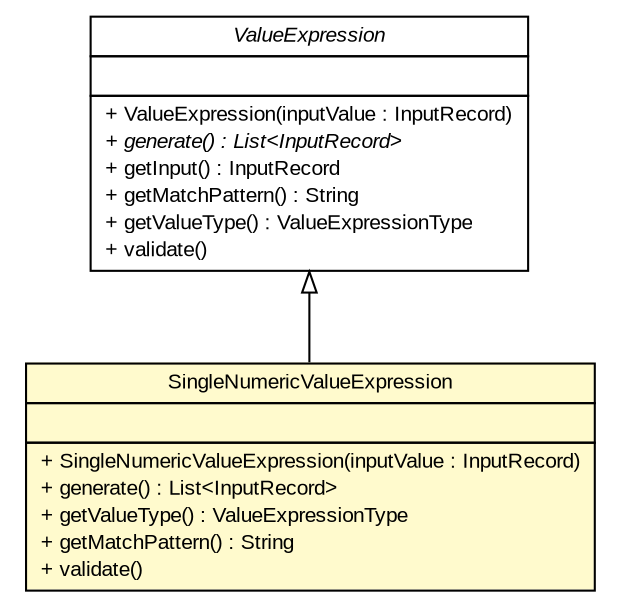 #!/usr/local/bin/dot
#
# Class diagram 
# Generated by UMLGraph version R5_6 (http://www.umlgraph.org/)
#

digraph G {
	edge [fontname="arial",fontsize=10,labelfontname="arial",labelfontsize=10];
	node [fontname="arial",fontsize=10,shape=plaintext];
	nodesep=0.25;
	ranksep=0.5;
	// com.github.mkolisnyk.aerial.expressions.ValueExpression
	c2591 [label=<<table title="com.github.mkolisnyk.aerial.expressions.ValueExpression" border="0" cellborder="1" cellspacing="0" cellpadding="2" port="p" href="../ValueExpression.html">
		<tr><td><table border="0" cellspacing="0" cellpadding="1">
<tr><td align="center" balign="center"><font face="arial italic"> ValueExpression </font></td></tr>
		</table></td></tr>
		<tr><td><table border="0" cellspacing="0" cellpadding="1">
<tr><td align="left" balign="left">  </td></tr>
		</table></td></tr>
		<tr><td><table border="0" cellspacing="0" cellpadding="1">
<tr><td align="left" balign="left"> + ValueExpression(inputValue : InputRecord) </td></tr>
<tr><td align="left" balign="left"><font face="arial italic" point-size="10.0"> + generate() : List&lt;InputRecord&gt; </font></td></tr>
<tr><td align="left" balign="left"> + getInput() : InputRecord </td></tr>
<tr><td align="left" balign="left"> + getMatchPattern() : String </td></tr>
<tr><td align="left" balign="left"> + getValueType() : ValueExpressionType </td></tr>
<tr><td align="left" balign="left"> + validate() </td></tr>
		</table></td></tr>
		</table>>, URL="../ValueExpression.html", fontname="arial", fontcolor="black", fontsize=10.0];
	// com.github.mkolisnyk.aerial.expressions.value.SingleNumericValueExpression
	c2593 [label=<<table title="com.github.mkolisnyk.aerial.expressions.value.SingleNumericValueExpression" border="0" cellborder="1" cellspacing="0" cellpadding="2" port="p" bgcolor="lemonChiffon" href="./SingleNumericValueExpression.html">
		<tr><td><table border="0" cellspacing="0" cellpadding="1">
<tr><td align="center" balign="center"> SingleNumericValueExpression </td></tr>
		</table></td></tr>
		<tr><td><table border="0" cellspacing="0" cellpadding="1">
<tr><td align="left" balign="left">  </td></tr>
		</table></td></tr>
		<tr><td><table border="0" cellspacing="0" cellpadding="1">
<tr><td align="left" balign="left"> + SingleNumericValueExpression(inputValue : InputRecord) </td></tr>
<tr><td align="left" balign="left"> + generate() : List&lt;InputRecord&gt; </td></tr>
<tr><td align="left" balign="left"> + getValueType() : ValueExpressionType </td></tr>
<tr><td align="left" balign="left"> + getMatchPattern() : String </td></tr>
<tr><td align="left" balign="left"> + validate() </td></tr>
		</table></td></tr>
		</table>>, URL="./SingleNumericValueExpression.html", fontname="arial", fontcolor="black", fontsize=10.0];
	//com.github.mkolisnyk.aerial.expressions.value.SingleNumericValueExpression extends com.github.mkolisnyk.aerial.expressions.ValueExpression
	c2591:p -> c2593:p [dir=back,arrowtail=empty];
}

